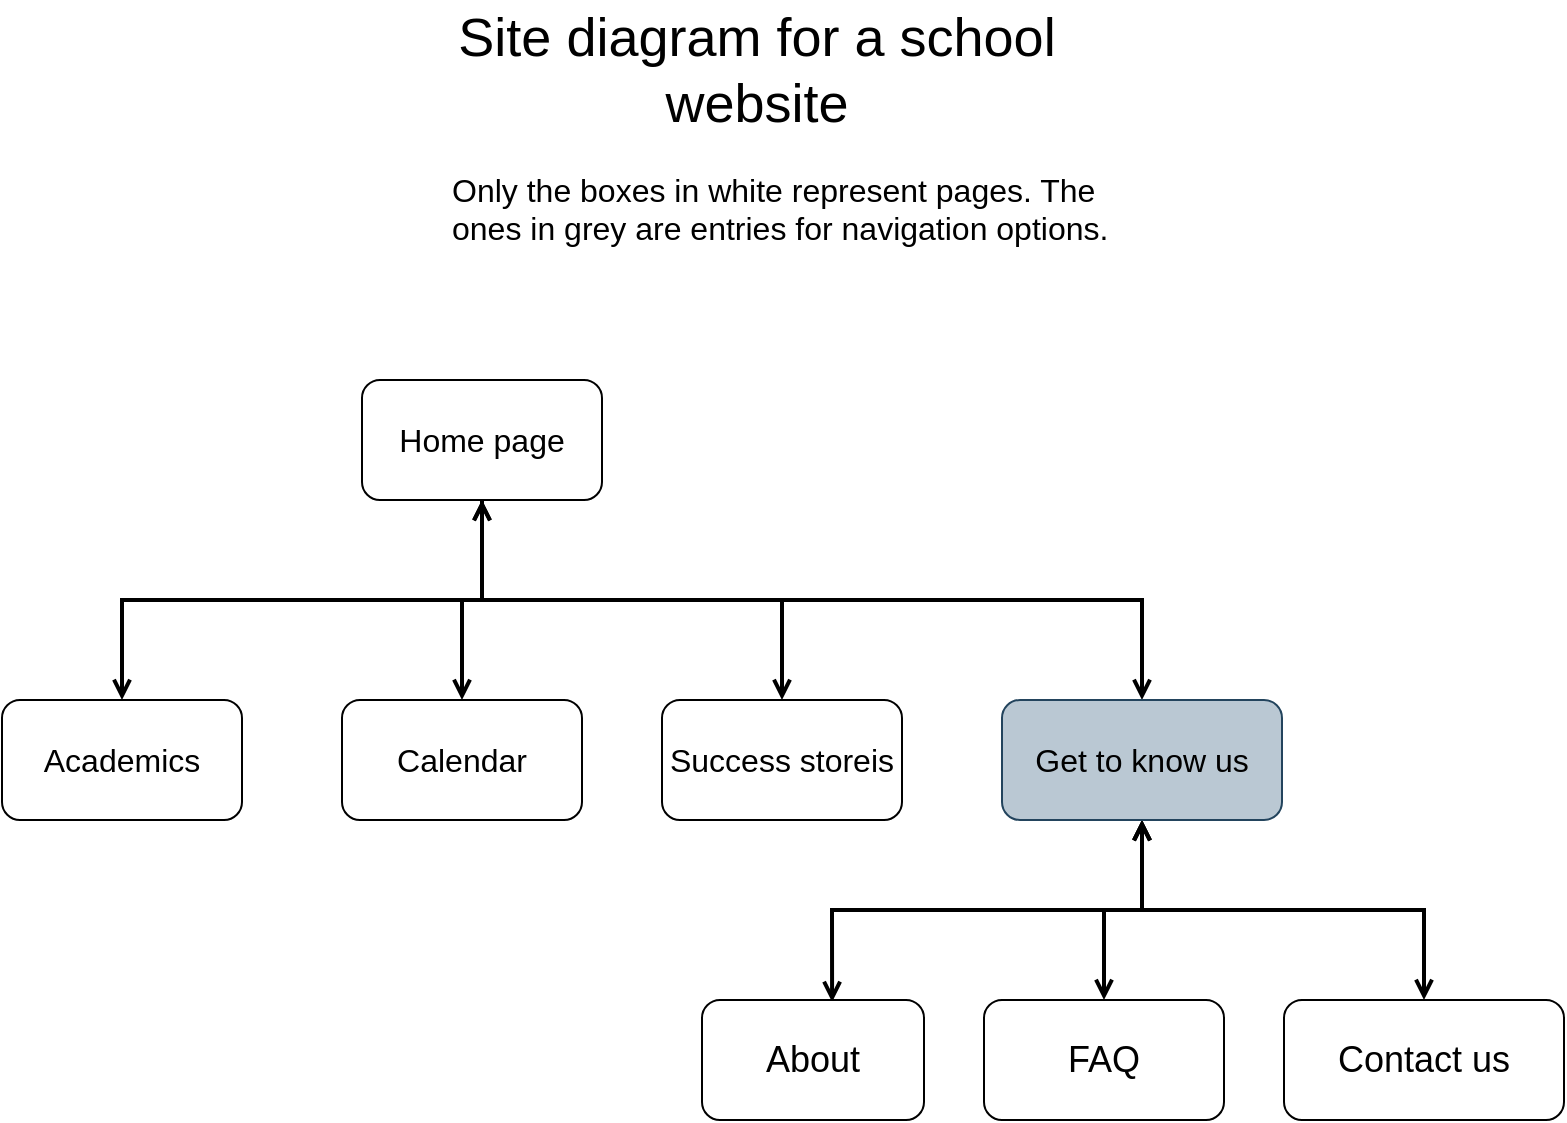 <mxfile version="20.6.1" type="github">
  <diagram id="m9PMfBZhk3B97DJcjl-R" name="Page-1">
    <mxGraphModel dx="2468" dy="593" grid="1" gridSize="10" guides="1" tooltips="1" connect="1" arrows="1" fold="1" page="0" pageScale="1" pageWidth="850" pageHeight="1100" math="0" shadow="0">
      <root>
        <mxCell id="0" />
        <mxCell id="1" parent="0" />
        <mxCell id="6VMPx-9qV-DlEiWLGAsJ-3" value="&lt;font style=&quot;font-size: 16px;&quot;&gt;Academics&lt;/font&gt;" style="rounded=1;whiteSpace=wrap;html=1;" parent="1" vertex="1">
          <mxGeometry x="-1400" y="420" width="120" height="60" as="geometry" />
        </mxCell>
        <mxCell id="6VMPx-9qV-DlEiWLGAsJ-21" style="edgeStyle=orthogonalEdgeStyle;rounded=0;orthogonalLoop=1;jettySize=auto;html=1;exitX=0.5;exitY=1;exitDx=0;exitDy=0;strokeWidth=2;fontSize=16;startArrow=open;startFill=0;endArrow=open;endFill=0;" parent="1" source="6VMPx-9qV-DlEiWLGAsJ-4" target="6VMPx-9qV-DlEiWLGAsJ-3" edge="1">
          <mxGeometry relative="1" as="geometry" />
        </mxCell>
        <mxCell id="fknUjaioGQHQ2e6IskwH-3" style="edgeStyle=orthogonalEdgeStyle;rounded=0;orthogonalLoop=1;jettySize=auto;html=1;exitX=0.5;exitY=1;exitDx=0;exitDy=0;strokeWidth=2;fontSize=16;endArrow=open;endFill=0;" parent="1" source="6VMPx-9qV-DlEiWLGAsJ-4" target="6VMPx-9qV-DlEiWLGAsJ-5" edge="1">
          <mxGeometry relative="1" as="geometry" />
        </mxCell>
        <mxCell id="wa6b5uwlluNeqC9EEHRy-2" style="edgeStyle=orthogonalEdgeStyle;rounded=0;orthogonalLoop=1;jettySize=auto;html=1;exitX=0.5;exitY=1;exitDx=0;exitDy=0;entryX=0.5;entryY=0;entryDx=0;entryDy=0;fontSize=16;strokeWidth=2;endArrow=open;endFill=0;" edge="1" parent="1" source="6VMPx-9qV-DlEiWLGAsJ-4" target="6VMPx-9qV-DlEiWLGAsJ-6">
          <mxGeometry relative="1" as="geometry" />
        </mxCell>
        <mxCell id="wa6b5uwlluNeqC9EEHRy-10" style="edgeStyle=orthogonalEdgeStyle;rounded=0;orthogonalLoop=1;jettySize=auto;html=1;exitX=0.5;exitY=1;exitDx=0;exitDy=0;strokeWidth=2;fontSize=16;startArrow=open;startFill=0;endArrow=open;endFill=0;" edge="1" parent="1" source="6VMPx-9qV-DlEiWLGAsJ-4" target="wa6b5uwlluNeqC9EEHRy-9">
          <mxGeometry relative="1" as="geometry" />
        </mxCell>
        <mxCell id="6VMPx-9qV-DlEiWLGAsJ-4" value="&lt;font style=&quot;font-size: 16px;&quot;&gt;Home page&lt;/font&gt;" style="rounded=1;whiteSpace=wrap;html=1;" parent="1" vertex="1">
          <mxGeometry x="-1220" y="260" width="120" height="60" as="geometry" />
        </mxCell>
        <mxCell id="6VMPx-9qV-DlEiWLGAsJ-5" value="&lt;font style=&quot;font-size: 16px;&quot;&gt;Calendar&lt;/font&gt;" style="rounded=1;whiteSpace=wrap;html=1;" parent="1" vertex="1">
          <mxGeometry x="-1230" y="420" width="120" height="60" as="geometry" />
        </mxCell>
        <mxCell id="wa6b5uwlluNeqC9EEHRy-5" style="edgeStyle=orthogonalEdgeStyle;rounded=0;orthogonalLoop=1;jettySize=auto;html=1;exitX=0.5;exitY=1;exitDx=0;exitDy=0;entryX=0.586;entryY=0.017;entryDx=0;entryDy=0;entryPerimeter=0;strokeWidth=2;fontSize=16;endArrow=open;endFill=0;startArrow=open;startFill=0;" edge="1" parent="1" source="6VMPx-9qV-DlEiWLGAsJ-6" target="6VMPx-9qV-DlEiWLGAsJ-8">
          <mxGeometry relative="1" as="geometry" />
        </mxCell>
        <mxCell id="wa6b5uwlluNeqC9EEHRy-7" style="edgeStyle=orthogonalEdgeStyle;rounded=0;orthogonalLoop=1;jettySize=auto;html=1;exitX=0.5;exitY=1;exitDx=0;exitDy=0;strokeWidth=2;fontSize=16;startArrow=open;startFill=0;endArrow=open;endFill=0;" edge="1" parent="1" source="6VMPx-9qV-DlEiWLGAsJ-6" target="6VMPx-9qV-DlEiWLGAsJ-9">
          <mxGeometry relative="1" as="geometry" />
        </mxCell>
        <mxCell id="wa6b5uwlluNeqC9EEHRy-8" style="edgeStyle=orthogonalEdgeStyle;rounded=0;orthogonalLoop=1;jettySize=auto;html=1;exitX=0.5;exitY=1;exitDx=0;exitDy=0;strokeWidth=2;fontSize=16;startArrow=open;startFill=0;endArrow=open;endFill=0;" edge="1" parent="1" source="6VMPx-9qV-DlEiWLGAsJ-6" target="wa6b5uwlluNeqC9EEHRy-1">
          <mxGeometry relative="1" as="geometry" />
        </mxCell>
        <mxCell id="6VMPx-9qV-DlEiWLGAsJ-6" value="&lt;font style=&quot;font-size: 16px;&quot;&gt;Get to know us&lt;/font&gt;" style="rounded=1;whiteSpace=wrap;html=1;fillColor=#bac8d3;strokeColor=#23445d;" parent="1" vertex="1">
          <mxGeometry x="-900" y="420" width="140" height="60" as="geometry" />
        </mxCell>
        <mxCell id="6VMPx-9qV-DlEiWLGAsJ-8" value="About" style="rounded=1;whiteSpace=wrap;html=1;fontSize=18;" parent="1" vertex="1">
          <mxGeometry x="-1050" y="570" width="111" height="60" as="geometry" />
        </mxCell>
        <mxCell id="6VMPx-9qV-DlEiWLGAsJ-9" value="FAQ" style="rounded=1;whiteSpace=wrap;html=1;fontSize=18;" parent="1" vertex="1">
          <mxGeometry x="-909" y="570" width="120" height="60" as="geometry" />
        </mxCell>
        <mxCell id="6VMPx-9qV-DlEiWLGAsJ-22" value="&lt;font style=&quot;font-size: 27px;&quot;&gt;Site diagram for a school website &lt;/font&gt;" style="text;html=1;strokeColor=none;fillColor=none;align=center;verticalAlign=middle;whiteSpace=wrap;rounded=0;fontSize=16;" parent="1" vertex="1">
          <mxGeometry x="-1190" y="70" width="335" height="70" as="geometry" />
        </mxCell>
        <mxCell id="wa6b5uwlluNeqC9EEHRy-1" value="Contact us" style="rounded=1;whiteSpace=wrap;html=1;fontSize=18;" vertex="1" parent="1">
          <mxGeometry x="-759" y="570" width="140" height="60" as="geometry" />
        </mxCell>
        <mxCell id="wa6b5uwlluNeqC9EEHRy-9" value="&lt;font style=&quot;font-size: 16px;&quot;&gt;Success storeis&lt;/font&gt;" style="rounded=1;whiteSpace=wrap;html=1;" vertex="1" parent="1">
          <mxGeometry x="-1070" y="420" width="120" height="60" as="geometry" />
        </mxCell>
        <mxCell id="wa6b5uwlluNeqC9EEHRy-11" value="&lt;p&gt;Only the boxes in white represent pages. The ones in grey are entries for navigation options.&lt;br&gt;&lt;/p&gt;" style="text;html=1;strokeColor=none;fillColor=none;spacing=5;spacingTop=-20;whiteSpace=wrap;overflow=hidden;rounded=0;fontSize=16;" vertex="1" parent="1">
          <mxGeometry x="-1180" y="150" width="340" height="120" as="geometry" />
        </mxCell>
      </root>
    </mxGraphModel>
  </diagram>
</mxfile>
